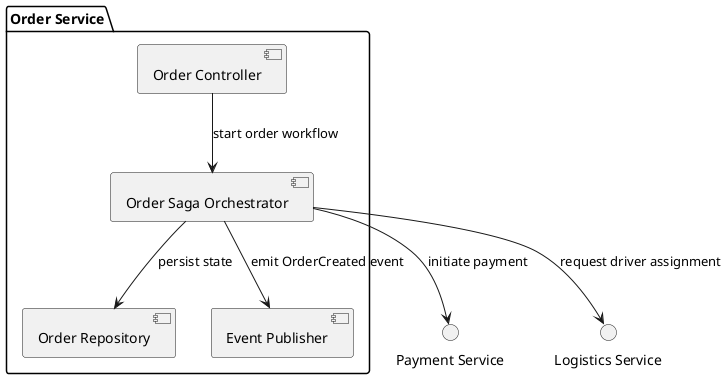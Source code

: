@startuml
package "Order Service" {
 component "Order Controller" as C1
 component "Order Saga Orchestrator" as C2
 component "Order Repository" as C3
 component "Event Publisher" as C4
}

C1 --> C2 : start order workflow
C2 --> C3 : persist state
C2 --> C4 : emit OrderCreated event
C2 --> "Payment Service" : initiate payment
C2 --> "Logistics Service" : request driver assignment
@enduml